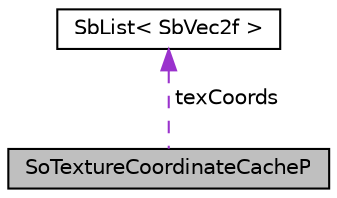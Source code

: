 digraph "SoTextureCoordinateCacheP"
{
 // LATEX_PDF_SIZE
  edge [fontname="Helvetica",fontsize="10",labelfontname="Helvetica",labelfontsize="10"];
  node [fontname="Helvetica",fontsize="10",shape=record];
  Node1 [label="SoTextureCoordinateCacheP",height=0.2,width=0.4,color="black", fillcolor="grey75", style="filled", fontcolor="black",tooltip=" "];
  Node2 -> Node1 [dir="back",color="darkorchid3",fontsize="10",style="dashed",label=" texCoords" ,fontname="Helvetica"];
  Node2 [label="SbList\< SbVec2f \>",height=0.2,width=0.4,color="black", fillcolor="white", style="filled",URL="$classSbList.html",tooltip=" "];
}

